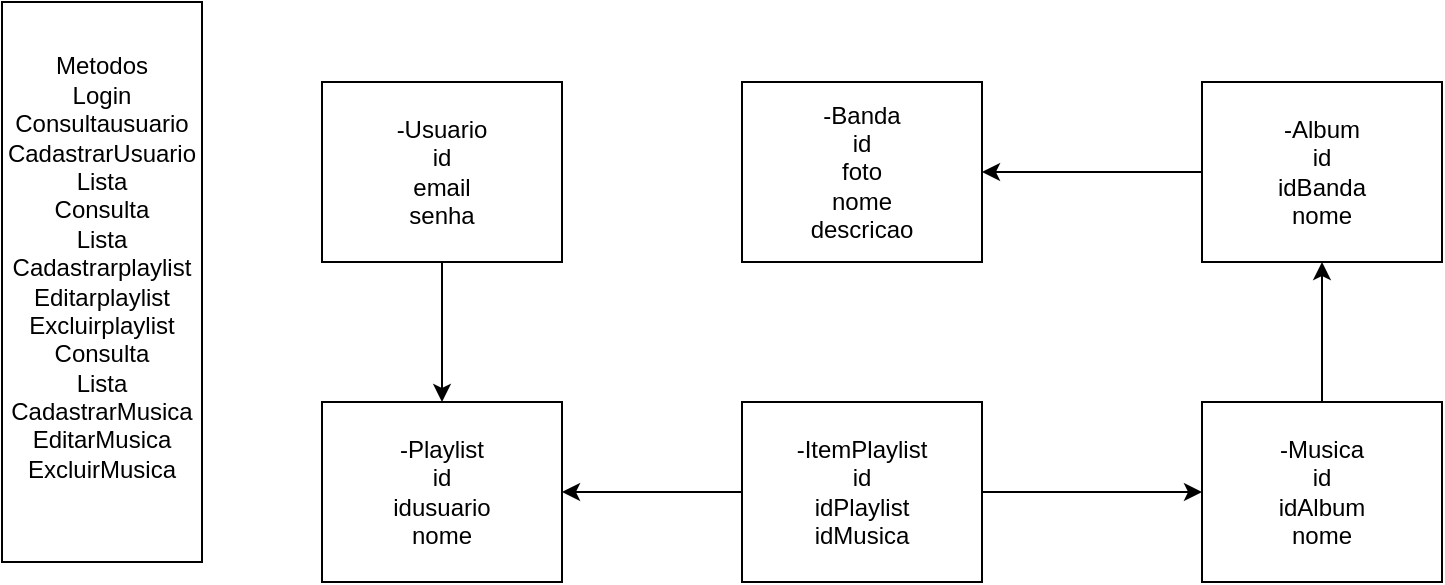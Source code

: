 <mxfile version="19.0.0" type="github">
  <diagram id="qG9dcaGkXVX1VTHdZHWu" name="Page-1">
    <mxGraphModel dx="1422" dy="794" grid="1" gridSize="10" guides="1" tooltips="1" connect="1" arrows="1" fold="1" page="1" pageScale="1" pageWidth="827" pageHeight="1169" math="0" shadow="0">
      <root>
        <mxCell id="0" />
        <mxCell id="1" parent="0" />
        <mxCell id="ypz-DjHLig-8UntKR-9N-17" style="edgeStyle=orthogonalEdgeStyle;rounded=0;orthogonalLoop=1;jettySize=auto;html=1;entryX=0.5;entryY=0;entryDx=0;entryDy=0;" edge="1" parent="1" source="ypz-DjHLig-8UntKR-9N-1" target="ypz-DjHLig-8UntKR-9N-7">
          <mxGeometry relative="1" as="geometry">
            <Array as="points">
              <mxPoint x="250" y="280" />
              <mxPoint x="250" y="280" />
            </Array>
          </mxGeometry>
        </mxCell>
        <mxCell id="ypz-DjHLig-8UntKR-9N-1" value="-Usuario&lt;br&gt;id&lt;br&gt;email&lt;br&gt;senha&lt;br&gt;" style="rounded=0;whiteSpace=wrap;html=1;" vertex="1" parent="1">
          <mxGeometry x="190" y="140" width="120" height="90" as="geometry" />
        </mxCell>
        <mxCell id="ypz-DjHLig-8UntKR-9N-20" style="edgeStyle=orthogonalEdgeStyle;rounded=0;orthogonalLoop=1;jettySize=auto;html=1;entryX=0.5;entryY=1;entryDx=0;entryDy=0;" edge="1" parent="1" source="ypz-DjHLig-8UntKR-9N-2" target="ypz-DjHLig-8UntKR-9N-4">
          <mxGeometry relative="1" as="geometry">
            <Array as="points">
              <mxPoint x="690" y="260" />
              <mxPoint x="690" y="260" />
            </Array>
          </mxGeometry>
        </mxCell>
        <mxCell id="ypz-DjHLig-8UntKR-9N-2" value="-Musica&lt;br&gt;id&lt;br&gt;idAlbum&lt;br&gt;nome" style="rounded=0;whiteSpace=wrap;html=1;" vertex="1" parent="1">
          <mxGeometry x="630" y="300" width="120" height="90" as="geometry" />
        </mxCell>
        <mxCell id="ypz-DjHLig-8UntKR-9N-3" value="-Banda&lt;br&gt;id&lt;br&gt;foto&lt;br&gt;nome&lt;br&gt;descricao&lt;br&gt;" style="rounded=0;whiteSpace=wrap;html=1;" vertex="1" parent="1">
          <mxGeometry x="400" y="140" width="120" height="90" as="geometry" />
        </mxCell>
        <mxCell id="ypz-DjHLig-8UntKR-9N-18" style="edgeStyle=orthogonalEdgeStyle;rounded=0;orthogonalLoop=1;jettySize=auto;html=1;entryX=1;entryY=0.5;entryDx=0;entryDy=0;" edge="1" parent="1" source="ypz-DjHLig-8UntKR-9N-4" target="ypz-DjHLig-8UntKR-9N-3">
          <mxGeometry relative="1" as="geometry" />
        </mxCell>
        <mxCell id="ypz-DjHLig-8UntKR-9N-4" value="-Album&lt;br&gt;id&lt;br&gt;idBanda&lt;br&gt;nome" style="rounded=0;whiteSpace=wrap;html=1;" vertex="1" parent="1">
          <mxGeometry x="630" y="140" width="120" height="90" as="geometry" />
        </mxCell>
        <mxCell id="ypz-DjHLig-8UntKR-9N-7" value="-Playlist&lt;br&gt;id&lt;br&gt;idusuario&lt;br&gt;nome" style="rounded=0;whiteSpace=wrap;html=1;" vertex="1" parent="1">
          <mxGeometry x="190" y="300" width="120" height="90" as="geometry" />
        </mxCell>
        <mxCell id="ypz-DjHLig-8UntKR-9N-15" style="edgeStyle=orthogonalEdgeStyle;rounded=0;orthogonalLoop=1;jettySize=auto;html=1;" edge="1" parent="1" source="ypz-DjHLig-8UntKR-9N-8" target="ypz-DjHLig-8UntKR-9N-7">
          <mxGeometry relative="1" as="geometry" />
        </mxCell>
        <mxCell id="ypz-DjHLig-8UntKR-9N-16" style="edgeStyle=orthogonalEdgeStyle;rounded=0;orthogonalLoop=1;jettySize=auto;html=1;entryX=0;entryY=0.5;entryDx=0;entryDy=0;" edge="1" parent="1" source="ypz-DjHLig-8UntKR-9N-8" target="ypz-DjHLig-8UntKR-9N-2">
          <mxGeometry relative="1" as="geometry">
            <Array as="points" />
          </mxGeometry>
        </mxCell>
        <mxCell id="ypz-DjHLig-8UntKR-9N-8" value="-ItemPlaylist&lt;br&gt;id&lt;br&gt;idPlaylist&lt;br&gt;idMusica" style="rounded=0;whiteSpace=wrap;html=1;" vertex="1" parent="1">
          <mxGeometry x="400" y="300" width="120" height="90" as="geometry" />
        </mxCell>
        <mxCell id="ypz-DjHLig-8UntKR-9N-13" value="&lt;div&gt;Metodos&lt;/div&gt;&lt;div&gt;Login&lt;/div&gt;&lt;div&gt;Consultausuario&lt;/div&gt;&lt;div&gt;CadastrarUsuario&lt;/div&gt;&lt;div&gt;Lista&lt;/div&gt;&lt;div&gt;Consulta&lt;/div&gt;&lt;div&gt;Lista&lt;/div&gt;&lt;div&gt;Cadastrarplaylist&lt;/div&gt;&lt;div&gt;Editarplaylist&lt;/div&gt;&lt;div&gt;Excluirplaylist&lt;/div&gt;&lt;div&gt;Consulta&lt;/div&gt;&lt;div&gt;Lista&lt;/div&gt;&lt;div&gt;CadastrarMusica&lt;/div&gt;&lt;div&gt;EditarMusica&lt;/div&gt;&lt;div&gt;ExcluirMusica&lt;/div&gt;&lt;div&gt;&lt;br&gt;&lt;/div&gt;" style="rounded=0;whiteSpace=wrap;html=1;" vertex="1" parent="1">
          <mxGeometry x="30" y="100" width="100" height="280" as="geometry" />
        </mxCell>
      </root>
    </mxGraphModel>
  </diagram>
</mxfile>
